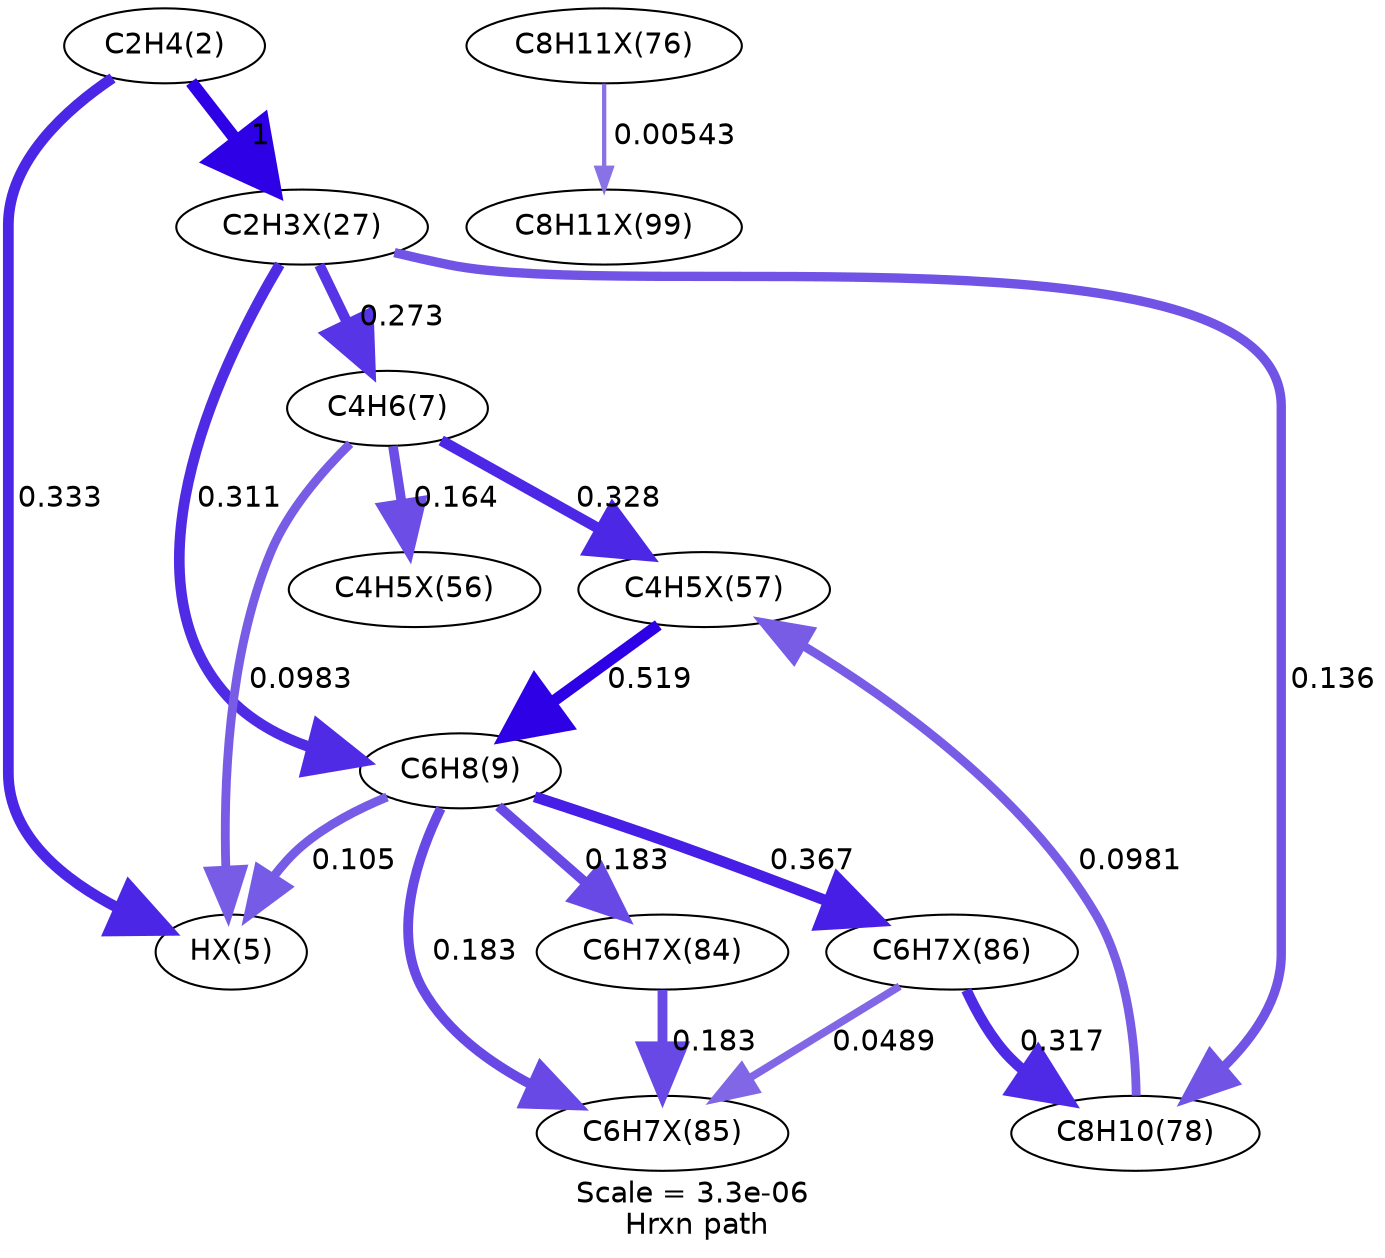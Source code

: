 digraph reaction_paths {
center=1;
s5 -> s71[fontname="Helvetica", style="setlinewidth(5.17)", arrowsize=2.59, color="0.7, 0.833, 0.9"
, label=" 0.333"];
s5 -> s72[fontname="Helvetica", style="setlinewidth(6)", arrowsize=3, color="0.7, 1.5, 0.9"
, label=" 1"];
s8 -> s71[fontname="Helvetica", style="setlinewidth(4.25)", arrowsize=2.12, color="0.7, 0.598, 0.9"
, label=" 0.0983"];
s9 -> s71[fontname="Helvetica", style="setlinewidth(4.3)", arrowsize=2.15, color="0.7, 0.605, 0.9"
, label=" 0.105"];
s72 -> s8[fontname="Helvetica", style="setlinewidth(5.02)", arrowsize=2.51, color="0.7, 0.773, 0.9"
, label=" 0.273"];
s72 -> s9[fontname="Helvetica", style="setlinewidth(5.12)", arrowsize=2.56, color="0.7, 0.811, 0.9"
, label=" 0.311"];
s72 -> s11[fontname="Helvetica", style="setlinewidth(4.49)", arrowsize=2.25, color="0.7, 0.636, 0.9"
, label=" 0.136"];
s8 -> s88[fontname="Helvetica", style="setlinewidth(5.16)", arrowsize=2.58, color="0.7, 0.828, 0.9"
, label=" 0.328"];
s8 -> s87[fontname="Helvetica", style="setlinewidth(4.63)", arrowsize=2.32, color="0.7, 0.664, 0.9"
, label=" 0.164"];
s88 -> s9[fontname="Helvetica", style="setlinewidth(5.5)", arrowsize=2.75, color="0.7, 1.02, 0.9"
, label=" 0.519"];
s11 -> s88[fontname="Helvetica", style="setlinewidth(4.25)", arrowsize=2.12, color="0.7, 0.598, 0.9"
, label=" 0.0981"];
s9 -> s96[fontname="Helvetica", style="setlinewidth(5.24)", arrowsize=2.62, color="0.7, 0.867, 0.9"
, label=" 0.367"];
s9 -> s95[fontname="Helvetica", style="setlinewidth(4.72)", arrowsize=2.36, color="0.7, 0.683, 0.9"
, label=" 0.183"];
s9 -> s94[fontname="Helvetica", style="setlinewidth(4.72)", arrowsize=2.36, color="0.7, 0.683, 0.9"
, label=" 0.183"];
s96 -> s11[fontname="Helvetica", style="setlinewidth(5.13)", arrowsize=2.57, color="0.7, 0.817, 0.9"
, label=" 0.317"];
s96 -> s95[fontname="Helvetica", style="setlinewidth(3.72)", arrowsize=1.86, color="0.7, 0.549, 0.9"
, label=" 0.0489"];
s94 -> s95[fontname="Helvetica", style="setlinewidth(4.72)", arrowsize=2.36, color="0.7, 0.683, 0.9"
, label=" 0.183"];
s92 -> s98[fontname="Helvetica", style="setlinewidth(2.06)", arrowsize=1.03, color="0.7, 0.505, 0.9"
, label=" 0.00543"];
s5 [ fontname="Helvetica", label="C2H4(2)"];
s8 [ fontname="Helvetica", label="C4H6(7)"];
s9 [ fontname="Helvetica", label="C6H8(9)"];
s11 [ fontname="Helvetica", label="C8H10(78)"];
s71 [ fontname="Helvetica", label="HX(5)"];
s72 [ fontname="Helvetica", label="C2H3X(27)"];
s87 [ fontname="Helvetica", label="C4H5X(56)"];
s88 [ fontname="Helvetica", label="C4H5X(57)"];
s92 [ fontname="Helvetica", label="C8H11X(76)"];
s94 [ fontname="Helvetica", label="C6H7X(84)"];
s95 [ fontname="Helvetica", label="C6H7X(85)"];
s96 [ fontname="Helvetica", label="C6H7X(86)"];
s98 [ fontname="Helvetica", label="C8H11X(99)"];
 label = "Scale = 3.3e-06\l Hrxn path";
 fontname = "Helvetica";
}
